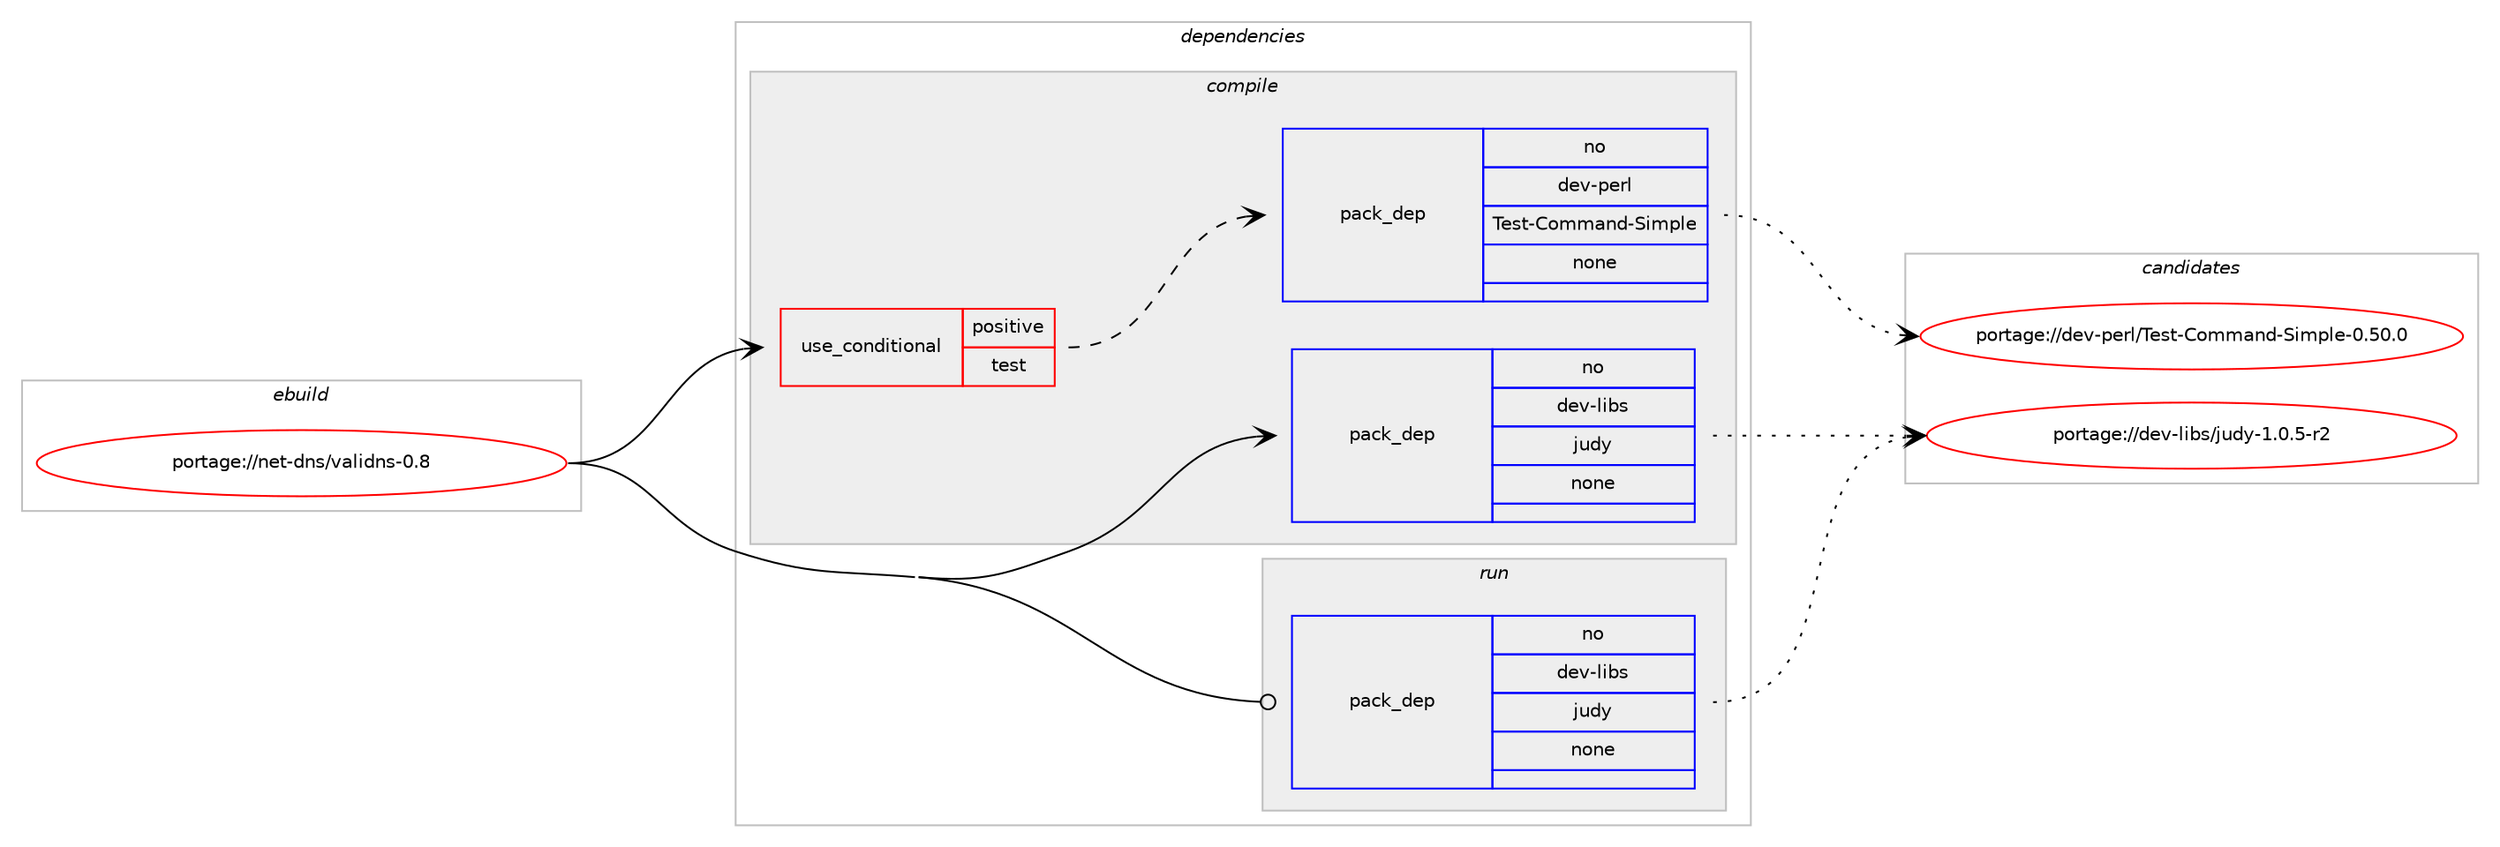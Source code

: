 digraph prolog {

# *************
# Graph options
# *************

newrank=true;
concentrate=true;
compound=true;
graph [rankdir=LR,fontname=Helvetica,fontsize=10,ranksep=1.5];#, ranksep=2.5, nodesep=0.2];
edge  [arrowhead=vee];
node  [fontname=Helvetica,fontsize=10];

# **********
# The ebuild
# **********

subgraph cluster_leftcol {
color=gray;
rank=same;
label=<<i>ebuild</i>>;
id [label="portage://net-dns/validns-0.8", color=red, width=4, href="../net-dns/validns-0.8.svg"];
}

# ****************
# The dependencies
# ****************

subgraph cluster_midcol {
color=gray;
label=<<i>dependencies</i>>;
subgraph cluster_compile {
fillcolor="#eeeeee";
style=filled;
label=<<i>compile</i>>;
subgraph cond29269 {
dependency134531 [label=<<TABLE BORDER="0" CELLBORDER="1" CELLSPACING="0" CELLPADDING="4"><TR><TD ROWSPAN="3" CELLPADDING="10">use_conditional</TD></TR><TR><TD>positive</TD></TR><TR><TD>test</TD></TR></TABLE>>, shape=none, color=red];
subgraph pack102958 {
dependency134532 [label=<<TABLE BORDER="0" CELLBORDER="1" CELLSPACING="0" CELLPADDING="4" WIDTH="220"><TR><TD ROWSPAN="6" CELLPADDING="30">pack_dep</TD></TR><TR><TD WIDTH="110">no</TD></TR><TR><TD>dev-perl</TD></TR><TR><TD>Test-Command-Simple</TD></TR><TR><TD>none</TD></TR><TR><TD></TD></TR></TABLE>>, shape=none, color=blue];
}
dependency134531:e -> dependency134532:w [weight=20,style="dashed",arrowhead="vee"];
}
id:e -> dependency134531:w [weight=20,style="solid",arrowhead="vee"];
subgraph pack102959 {
dependency134533 [label=<<TABLE BORDER="0" CELLBORDER="1" CELLSPACING="0" CELLPADDING="4" WIDTH="220"><TR><TD ROWSPAN="6" CELLPADDING="30">pack_dep</TD></TR><TR><TD WIDTH="110">no</TD></TR><TR><TD>dev-libs</TD></TR><TR><TD>judy</TD></TR><TR><TD>none</TD></TR><TR><TD></TD></TR></TABLE>>, shape=none, color=blue];
}
id:e -> dependency134533:w [weight=20,style="solid",arrowhead="vee"];
}
subgraph cluster_compileandrun {
fillcolor="#eeeeee";
style=filled;
label=<<i>compile and run</i>>;
}
subgraph cluster_run {
fillcolor="#eeeeee";
style=filled;
label=<<i>run</i>>;
subgraph pack102960 {
dependency134534 [label=<<TABLE BORDER="0" CELLBORDER="1" CELLSPACING="0" CELLPADDING="4" WIDTH="220"><TR><TD ROWSPAN="6" CELLPADDING="30">pack_dep</TD></TR><TR><TD WIDTH="110">no</TD></TR><TR><TD>dev-libs</TD></TR><TR><TD>judy</TD></TR><TR><TD>none</TD></TR><TR><TD></TD></TR></TABLE>>, shape=none, color=blue];
}
id:e -> dependency134534:w [weight=20,style="solid",arrowhead="odot"];
}
}

# **************
# The candidates
# **************

subgraph cluster_choices {
rank=same;
color=gray;
label=<<i>candidates</i>>;

subgraph choice102958 {
color=black;
nodesep=1;
choice100101118451121011141084784101115116456711110910997110100458310510911210810145484653484648 [label="portage://dev-perl/Test-Command-Simple-0.50.0", color=red, width=4,href="../dev-perl/Test-Command-Simple-0.50.0.svg"];
dependency134532:e -> choice100101118451121011141084784101115116456711110910997110100458310510911210810145484653484648:w [style=dotted,weight="100"];
}
subgraph choice102959 {
color=black;
nodesep=1;
choice1001011184510810598115471061171001214549464846534511450 [label="portage://dev-libs/judy-1.0.5-r2", color=red, width=4,href="../dev-libs/judy-1.0.5-r2.svg"];
dependency134533:e -> choice1001011184510810598115471061171001214549464846534511450:w [style=dotted,weight="100"];
}
subgraph choice102960 {
color=black;
nodesep=1;
choice1001011184510810598115471061171001214549464846534511450 [label="portage://dev-libs/judy-1.0.5-r2", color=red, width=4,href="../dev-libs/judy-1.0.5-r2.svg"];
dependency134534:e -> choice1001011184510810598115471061171001214549464846534511450:w [style=dotted,weight="100"];
}
}

}
